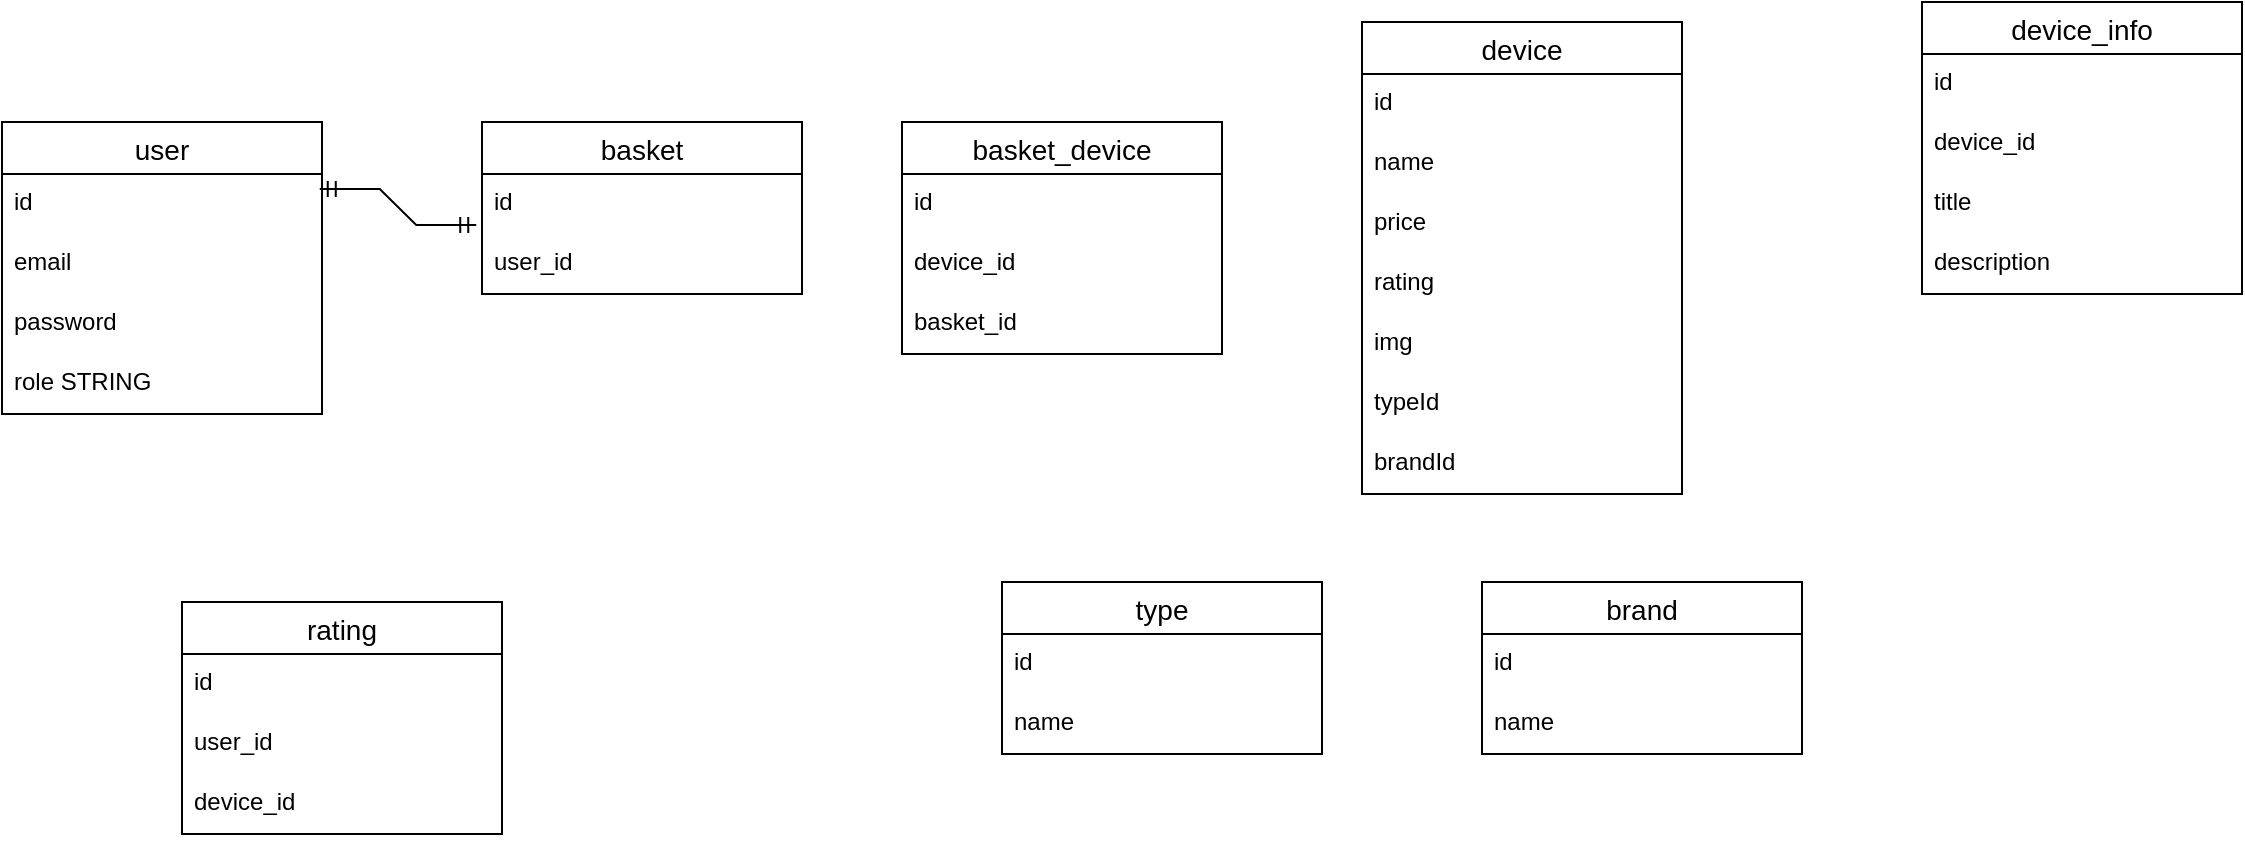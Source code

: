 <mxfile version="21.6.6" type="github">
  <diagram name="Page-1" id="14sO3HZNRyGEzs5tYyzw">
    <mxGraphModel dx="1195" dy="625" grid="1" gridSize="10" guides="1" tooltips="1" connect="1" arrows="1" fold="1" page="1" pageScale="1" pageWidth="827" pageHeight="1169" math="0" shadow="0">
      <root>
        <mxCell id="0" />
        <mxCell id="1" parent="0" />
        <mxCell id="aI0HHItB5fwUQCpZlfGx-1" value="user" style="swimlane;fontStyle=0;childLayout=stackLayout;horizontal=1;startSize=26;horizontalStack=0;resizeParent=1;resizeParentMax=0;resizeLast=0;collapsible=1;marginBottom=0;align=center;fontSize=14;" vertex="1" parent="1">
          <mxGeometry x="40" y="280" width="160" height="146" as="geometry" />
        </mxCell>
        <mxCell id="aI0HHItB5fwUQCpZlfGx-2" value="id" style="text;strokeColor=none;fillColor=none;spacingLeft=4;spacingRight=4;overflow=hidden;rotatable=0;points=[[0,0.5],[1,0.5]];portConstraint=eastwest;fontSize=12;whiteSpace=wrap;html=1;" vertex="1" parent="aI0HHItB5fwUQCpZlfGx-1">
          <mxGeometry y="26" width="160" height="30" as="geometry" />
        </mxCell>
        <mxCell id="aI0HHItB5fwUQCpZlfGx-4" value="email" style="text;strokeColor=none;fillColor=none;spacingLeft=4;spacingRight=4;overflow=hidden;rotatable=0;points=[[0,0.5],[1,0.5]];portConstraint=eastwest;fontSize=12;whiteSpace=wrap;html=1;" vertex="1" parent="aI0HHItB5fwUQCpZlfGx-1">
          <mxGeometry y="56" width="160" height="30" as="geometry" />
        </mxCell>
        <mxCell id="aI0HHItB5fwUQCpZlfGx-3" value="password" style="text;strokeColor=none;fillColor=none;spacingLeft=4;spacingRight=4;overflow=hidden;rotatable=0;points=[[0,0.5],[1,0.5]];portConstraint=eastwest;fontSize=12;whiteSpace=wrap;html=1;" vertex="1" parent="aI0HHItB5fwUQCpZlfGx-1">
          <mxGeometry y="86" width="160" height="30" as="geometry" />
        </mxCell>
        <mxCell id="aI0HHItB5fwUQCpZlfGx-5" value="role STRING" style="text;strokeColor=none;fillColor=none;spacingLeft=4;spacingRight=4;overflow=hidden;rotatable=0;points=[[0,0.5],[1,0.5]];portConstraint=eastwest;fontSize=12;whiteSpace=wrap;html=1;" vertex="1" parent="aI0HHItB5fwUQCpZlfGx-1">
          <mxGeometry y="116" width="160" height="30" as="geometry" />
        </mxCell>
        <mxCell id="aI0HHItB5fwUQCpZlfGx-11" value="" style="edgeStyle=entityRelationEdgeStyle;fontSize=12;html=1;endArrow=ERmandOne;startArrow=ERmandOne;rounded=0;entryX=-0.019;entryY=0.146;entryDx=0;entryDy=0;entryPerimeter=0;exitX=0.993;exitY=0.249;exitDx=0;exitDy=0;exitPerimeter=0;" edge="1" parent="1" source="aI0HHItB5fwUQCpZlfGx-2">
          <mxGeometry width="100" height="100" relative="1" as="geometry">
            <mxPoint x="200.0" y="319.996" as="sourcePoint" />
            <mxPoint x="277.12" y="331.456" as="targetPoint" />
          </mxGeometry>
        </mxCell>
        <mxCell id="aI0HHItB5fwUQCpZlfGx-14" value="basket" style="swimlane;fontStyle=0;childLayout=stackLayout;horizontal=1;startSize=26;horizontalStack=0;resizeParent=1;resizeParentMax=0;resizeLast=0;collapsible=1;marginBottom=0;align=center;fontSize=14;" vertex="1" parent="1">
          <mxGeometry x="280" y="280" width="160" height="86" as="geometry" />
        </mxCell>
        <mxCell id="aI0HHItB5fwUQCpZlfGx-15" value="id" style="text;strokeColor=none;fillColor=none;spacingLeft=4;spacingRight=4;overflow=hidden;rotatable=0;points=[[0,0.5],[1,0.5]];portConstraint=eastwest;fontSize=12;whiteSpace=wrap;html=1;" vertex="1" parent="aI0HHItB5fwUQCpZlfGx-14">
          <mxGeometry y="26" width="160" height="30" as="geometry" />
        </mxCell>
        <mxCell id="aI0HHItB5fwUQCpZlfGx-16" value="user_id" style="text;strokeColor=none;fillColor=none;spacingLeft=4;spacingRight=4;overflow=hidden;rotatable=0;points=[[0,0.5],[1,0.5]];portConstraint=eastwest;fontSize=12;whiteSpace=wrap;html=1;" vertex="1" parent="aI0HHItB5fwUQCpZlfGx-14">
          <mxGeometry y="56" width="160" height="30" as="geometry" />
        </mxCell>
        <mxCell id="aI0HHItB5fwUQCpZlfGx-20" value="device" style="swimlane;fontStyle=0;childLayout=stackLayout;horizontal=1;startSize=26;horizontalStack=0;resizeParent=1;resizeParentMax=0;resizeLast=0;collapsible=1;marginBottom=0;align=center;fontSize=14;" vertex="1" parent="1">
          <mxGeometry x="720" y="230" width="160" height="236" as="geometry" />
        </mxCell>
        <mxCell id="aI0HHItB5fwUQCpZlfGx-21" value="id" style="text;strokeColor=none;fillColor=none;spacingLeft=4;spacingRight=4;overflow=hidden;rotatable=0;points=[[0,0.5],[1,0.5]];portConstraint=eastwest;fontSize=12;whiteSpace=wrap;html=1;" vertex="1" parent="aI0HHItB5fwUQCpZlfGx-20">
          <mxGeometry y="26" width="160" height="30" as="geometry" />
        </mxCell>
        <mxCell id="aI0HHItB5fwUQCpZlfGx-26" value="name" style="text;strokeColor=none;fillColor=none;spacingLeft=4;spacingRight=4;overflow=hidden;rotatable=0;points=[[0,0.5],[1,0.5]];portConstraint=eastwest;fontSize=12;whiteSpace=wrap;html=1;" vertex="1" parent="aI0HHItB5fwUQCpZlfGx-20">
          <mxGeometry y="56" width="160" height="30" as="geometry" />
        </mxCell>
        <mxCell id="aI0HHItB5fwUQCpZlfGx-27" value="price" style="text;strokeColor=none;fillColor=none;spacingLeft=4;spacingRight=4;overflow=hidden;rotatable=0;points=[[0,0.5],[1,0.5]];portConstraint=eastwest;fontSize=12;whiteSpace=wrap;html=1;" vertex="1" parent="aI0HHItB5fwUQCpZlfGx-20">
          <mxGeometry y="86" width="160" height="30" as="geometry" />
        </mxCell>
        <mxCell id="aI0HHItB5fwUQCpZlfGx-22" value="rating" style="text;strokeColor=none;fillColor=none;spacingLeft=4;spacingRight=4;overflow=hidden;rotatable=0;points=[[0,0.5],[1,0.5]];portConstraint=eastwest;fontSize=12;whiteSpace=wrap;html=1;" vertex="1" parent="aI0HHItB5fwUQCpZlfGx-20">
          <mxGeometry y="116" width="160" height="30" as="geometry" />
        </mxCell>
        <mxCell id="aI0HHItB5fwUQCpZlfGx-23" value="img" style="text;strokeColor=none;fillColor=none;spacingLeft=4;spacingRight=4;overflow=hidden;rotatable=0;points=[[0,0.5],[1,0.5]];portConstraint=eastwest;fontSize=12;whiteSpace=wrap;html=1;" vertex="1" parent="aI0HHItB5fwUQCpZlfGx-20">
          <mxGeometry y="146" width="160" height="30" as="geometry" />
        </mxCell>
        <mxCell id="aI0HHItB5fwUQCpZlfGx-24" value="typeId" style="text;strokeColor=none;fillColor=none;spacingLeft=4;spacingRight=4;overflow=hidden;rotatable=0;points=[[0,0.5],[1,0.5]];portConstraint=eastwest;fontSize=12;whiteSpace=wrap;html=1;" vertex="1" parent="aI0HHItB5fwUQCpZlfGx-20">
          <mxGeometry y="176" width="160" height="30" as="geometry" />
        </mxCell>
        <mxCell id="aI0HHItB5fwUQCpZlfGx-48" value="brandId" style="text;strokeColor=none;fillColor=none;spacingLeft=4;spacingRight=4;overflow=hidden;rotatable=0;points=[[0,0.5],[1,0.5]];portConstraint=eastwest;fontSize=12;whiteSpace=wrap;html=1;" vertex="1" parent="aI0HHItB5fwUQCpZlfGx-20">
          <mxGeometry y="206" width="160" height="30" as="geometry" />
        </mxCell>
        <mxCell id="aI0HHItB5fwUQCpZlfGx-28" value="device_info" style="swimlane;fontStyle=0;childLayout=stackLayout;horizontal=1;startSize=26;horizontalStack=0;resizeParent=1;resizeParentMax=0;resizeLast=0;collapsible=1;marginBottom=0;align=center;fontSize=14;" vertex="1" parent="1">
          <mxGeometry x="1000" y="220" width="160" height="146" as="geometry" />
        </mxCell>
        <mxCell id="aI0HHItB5fwUQCpZlfGx-31" value="id" style="text;strokeColor=none;fillColor=none;spacingLeft=4;spacingRight=4;overflow=hidden;rotatable=0;points=[[0,0.5],[1,0.5]];portConstraint=eastwest;fontSize=12;whiteSpace=wrap;html=1;" vertex="1" parent="aI0HHItB5fwUQCpZlfGx-28">
          <mxGeometry y="26" width="160" height="30" as="geometry" />
        </mxCell>
        <mxCell id="aI0HHItB5fwUQCpZlfGx-32" value="device_id" style="text;strokeColor=none;fillColor=none;spacingLeft=4;spacingRight=4;overflow=hidden;rotatable=0;points=[[0,0.5],[1,0.5]];portConstraint=eastwest;fontSize=12;whiteSpace=wrap;html=1;" vertex="1" parent="aI0HHItB5fwUQCpZlfGx-28">
          <mxGeometry y="56" width="160" height="30" as="geometry" />
        </mxCell>
        <mxCell id="aI0HHItB5fwUQCpZlfGx-33" value="title" style="text;strokeColor=none;fillColor=none;spacingLeft=4;spacingRight=4;overflow=hidden;rotatable=0;points=[[0,0.5],[1,0.5]];portConstraint=eastwest;fontSize=12;whiteSpace=wrap;html=1;" vertex="1" parent="aI0HHItB5fwUQCpZlfGx-28">
          <mxGeometry y="86" width="160" height="30" as="geometry" />
        </mxCell>
        <mxCell id="aI0HHItB5fwUQCpZlfGx-34" value="description" style="text;strokeColor=none;fillColor=none;spacingLeft=4;spacingRight=4;overflow=hidden;rotatable=0;points=[[0,0.5],[1,0.5]];portConstraint=eastwest;fontSize=12;whiteSpace=wrap;html=1;" vertex="1" parent="aI0HHItB5fwUQCpZlfGx-28">
          <mxGeometry y="116" width="160" height="30" as="geometry" />
        </mxCell>
        <mxCell id="aI0HHItB5fwUQCpZlfGx-35" value="type" style="swimlane;fontStyle=0;childLayout=stackLayout;horizontal=1;startSize=26;horizontalStack=0;resizeParent=1;resizeParentMax=0;resizeLast=0;collapsible=1;marginBottom=0;align=center;fontSize=14;" vertex="1" parent="1">
          <mxGeometry x="540" y="510" width="160" height="86" as="geometry" />
        </mxCell>
        <mxCell id="aI0HHItB5fwUQCpZlfGx-36" value="id" style="text;strokeColor=none;fillColor=none;spacingLeft=4;spacingRight=4;overflow=hidden;rotatable=0;points=[[0,0.5],[1,0.5]];portConstraint=eastwest;fontSize=12;whiteSpace=wrap;html=1;" vertex="1" parent="aI0HHItB5fwUQCpZlfGx-35">
          <mxGeometry y="26" width="160" height="30" as="geometry" />
        </mxCell>
        <mxCell id="aI0HHItB5fwUQCpZlfGx-37" value="name" style="text;strokeColor=none;fillColor=none;spacingLeft=4;spacingRight=4;overflow=hidden;rotatable=0;points=[[0,0.5],[1,0.5]];portConstraint=eastwest;fontSize=12;whiteSpace=wrap;html=1;" vertex="1" parent="aI0HHItB5fwUQCpZlfGx-35">
          <mxGeometry y="56" width="160" height="30" as="geometry" />
        </mxCell>
        <mxCell id="aI0HHItB5fwUQCpZlfGx-38" value="rating" style="swimlane;fontStyle=0;childLayout=stackLayout;horizontal=1;startSize=26;horizontalStack=0;resizeParent=1;resizeParentMax=0;resizeLast=0;collapsible=1;marginBottom=0;align=center;fontSize=14;" vertex="1" parent="1">
          <mxGeometry x="130" y="520" width="160" height="116" as="geometry" />
        </mxCell>
        <mxCell id="aI0HHItB5fwUQCpZlfGx-39" value="id" style="text;strokeColor=none;fillColor=none;spacingLeft=4;spacingRight=4;overflow=hidden;rotatable=0;points=[[0,0.5],[1,0.5]];portConstraint=eastwest;fontSize=12;whiteSpace=wrap;html=1;" vertex="1" parent="aI0HHItB5fwUQCpZlfGx-38">
          <mxGeometry y="26" width="160" height="30" as="geometry" />
        </mxCell>
        <mxCell id="aI0HHItB5fwUQCpZlfGx-40" value="user_id" style="text;strokeColor=none;fillColor=none;spacingLeft=4;spacingRight=4;overflow=hidden;rotatable=0;points=[[0,0.5],[1,0.5]];portConstraint=eastwest;fontSize=12;whiteSpace=wrap;html=1;" vertex="1" parent="aI0HHItB5fwUQCpZlfGx-38">
          <mxGeometry y="56" width="160" height="30" as="geometry" />
        </mxCell>
        <mxCell id="aI0HHItB5fwUQCpZlfGx-41" value="device_id" style="text;strokeColor=none;fillColor=none;spacingLeft=4;spacingRight=4;overflow=hidden;rotatable=0;points=[[0,0.5],[1,0.5]];portConstraint=eastwest;fontSize=12;whiteSpace=wrap;html=1;" vertex="1" parent="aI0HHItB5fwUQCpZlfGx-38">
          <mxGeometry y="86" width="160" height="30" as="geometry" />
        </mxCell>
        <mxCell id="aI0HHItB5fwUQCpZlfGx-42" value="basket_device" style="swimlane;fontStyle=0;childLayout=stackLayout;horizontal=1;startSize=26;horizontalStack=0;resizeParent=1;resizeParentMax=0;resizeLast=0;collapsible=1;marginBottom=0;align=center;fontSize=14;" vertex="1" parent="1">
          <mxGeometry x="490" y="280" width="160" height="116" as="geometry" />
        </mxCell>
        <mxCell id="aI0HHItB5fwUQCpZlfGx-43" value="id" style="text;strokeColor=none;fillColor=none;spacingLeft=4;spacingRight=4;overflow=hidden;rotatable=0;points=[[0,0.5],[1,0.5]];portConstraint=eastwest;fontSize=12;whiteSpace=wrap;html=1;" vertex="1" parent="aI0HHItB5fwUQCpZlfGx-42">
          <mxGeometry y="26" width="160" height="30" as="geometry" />
        </mxCell>
        <mxCell id="aI0HHItB5fwUQCpZlfGx-44" value="device_id" style="text;strokeColor=none;fillColor=none;spacingLeft=4;spacingRight=4;overflow=hidden;rotatable=0;points=[[0,0.5],[1,0.5]];portConstraint=eastwest;fontSize=12;whiteSpace=wrap;html=1;" vertex="1" parent="aI0HHItB5fwUQCpZlfGx-42">
          <mxGeometry y="56" width="160" height="30" as="geometry" />
        </mxCell>
        <mxCell id="aI0HHItB5fwUQCpZlfGx-47" value="basket_id" style="text;strokeColor=none;fillColor=none;spacingLeft=4;spacingRight=4;overflow=hidden;rotatable=0;points=[[0,0.5],[1,0.5]];portConstraint=eastwest;fontSize=12;whiteSpace=wrap;html=1;" vertex="1" parent="aI0HHItB5fwUQCpZlfGx-42">
          <mxGeometry y="86" width="160" height="30" as="geometry" />
        </mxCell>
        <mxCell id="aI0HHItB5fwUQCpZlfGx-49" value="brand" style="swimlane;fontStyle=0;childLayout=stackLayout;horizontal=1;startSize=26;horizontalStack=0;resizeParent=1;resizeParentMax=0;resizeLast=0;collapsible=1;marginBottom=0;align=center;fontSize=14;" vertex="1" parent="1">
          <mxGeometry x="780" y="510" width="160" height="86" as="geometry" />
        </mxCell>
        <mxCell id="aI0HHItB5fwUQCpZlfGx-50" value="id" style="text;strokeColor=none;fillColor=none;spacingLeft=4;spacingRight=4;overflow=hidden;rotatable=0;points=[[0,0.5],[1,0.5]];portConstraint=eastwest;fontSize=12;whiteSpace=wrap;html=1;" vertex="1" parent="aI0HHItB5fwUQCpZlfGx-49">
          <mxGeometry y="26" width="160" height="30" as="geometry" />
        </mxCell>
        <mxCell id="aI0HHItB5fwUQCpZlfGx-51" value="name" style="text;strokeColor=none;fillColor=none;spacingLeft=4;spacingRight=4;overflow=hidden;rotatable=0;points=[[0,0.5],[1,0.5]];portConstraint=eastwest;fontSize=12;whiteSpace=wrap;html=1;" vertex="1" parent="aI0HHItB5fwUQCpZlfGx-49">
          <mxGeometry y="56" width="160" height="30" as="geometry" />
        </mxCell>
      </root>
    </mxGraphModel>
  </diagram>
</mxfile>
